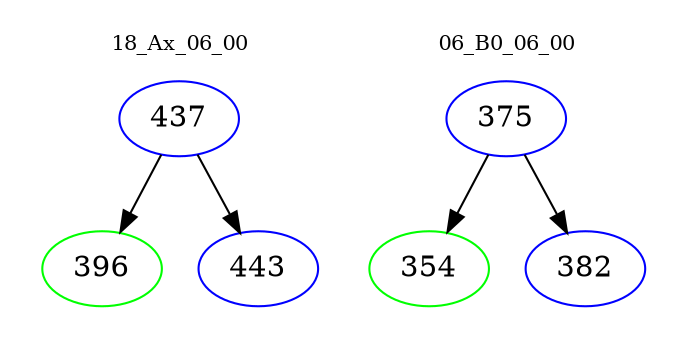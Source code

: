 digraph{
subgraph cluster_0 {
color = white
label = "18_Ax_06_00";
fontsize=10;
T0_437 [label="437", color="blue"]
T0_437 -> T0_396 [color="black"]
T0_396 [label="396", color="green"]
T0_437 -> T0_443 [color="black"]
T0_443 [label="443", color="blue"]
}
subgraph cluster_1 {
color = white
label = "06_B0_06_00";
fontsize=10;
T1_375 [label="375", color="blue"]
T1_375 -> T1_354 [color="black"]
T1_354 [label="354", color="green"]
T1_375 -> T1_382 [color="black"]
T1_382 [label="382", color="blue"]
}
}
